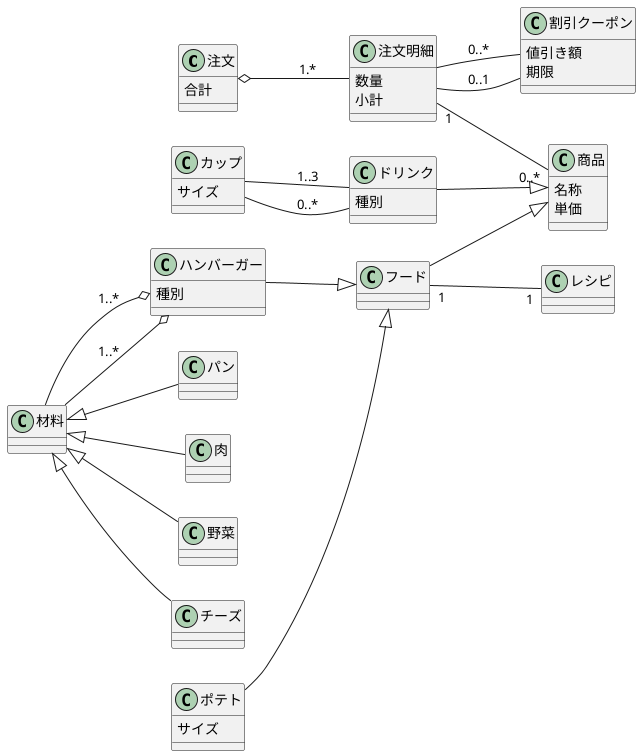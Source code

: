 @startuml ハンバーガーショップ
class 注文{
    合計
}
class 注文明細{
    数量
    小計
}
class 割引クーポン{
    値引き額
    期限
}
class カップ{
    サイズ
}
class ドリンク{
    種別
}
class 商品{
    名称
    単価
}
class フード
class レシピ
class ハンバーガー{
    種別
}
class ポテト{
    サイズ
}
class 材料
left to right direction
注文 o-- 注文明細 :1.*
注文明細 -- 割引クーポン :0..* 
割引クーポン -- 注文明細 :0..1
注文明細  "1"--"0..*"  商品
カップ --ドリンク :1..3
カップ --ドリンク :0..*
ドリンク --|> 商品
フード --|> 商品
フード "1"--"1" レシピ
ハンバーガー --|> フード
ポテト --|> フード
材料 --o ハンバーガー :1..*
材料 --o ハンバーガー :1..*
材料 <|-- パン
材料 <|-- 肉
材料 <|-- 野菜
材料 <|-- チーズ
@enduml